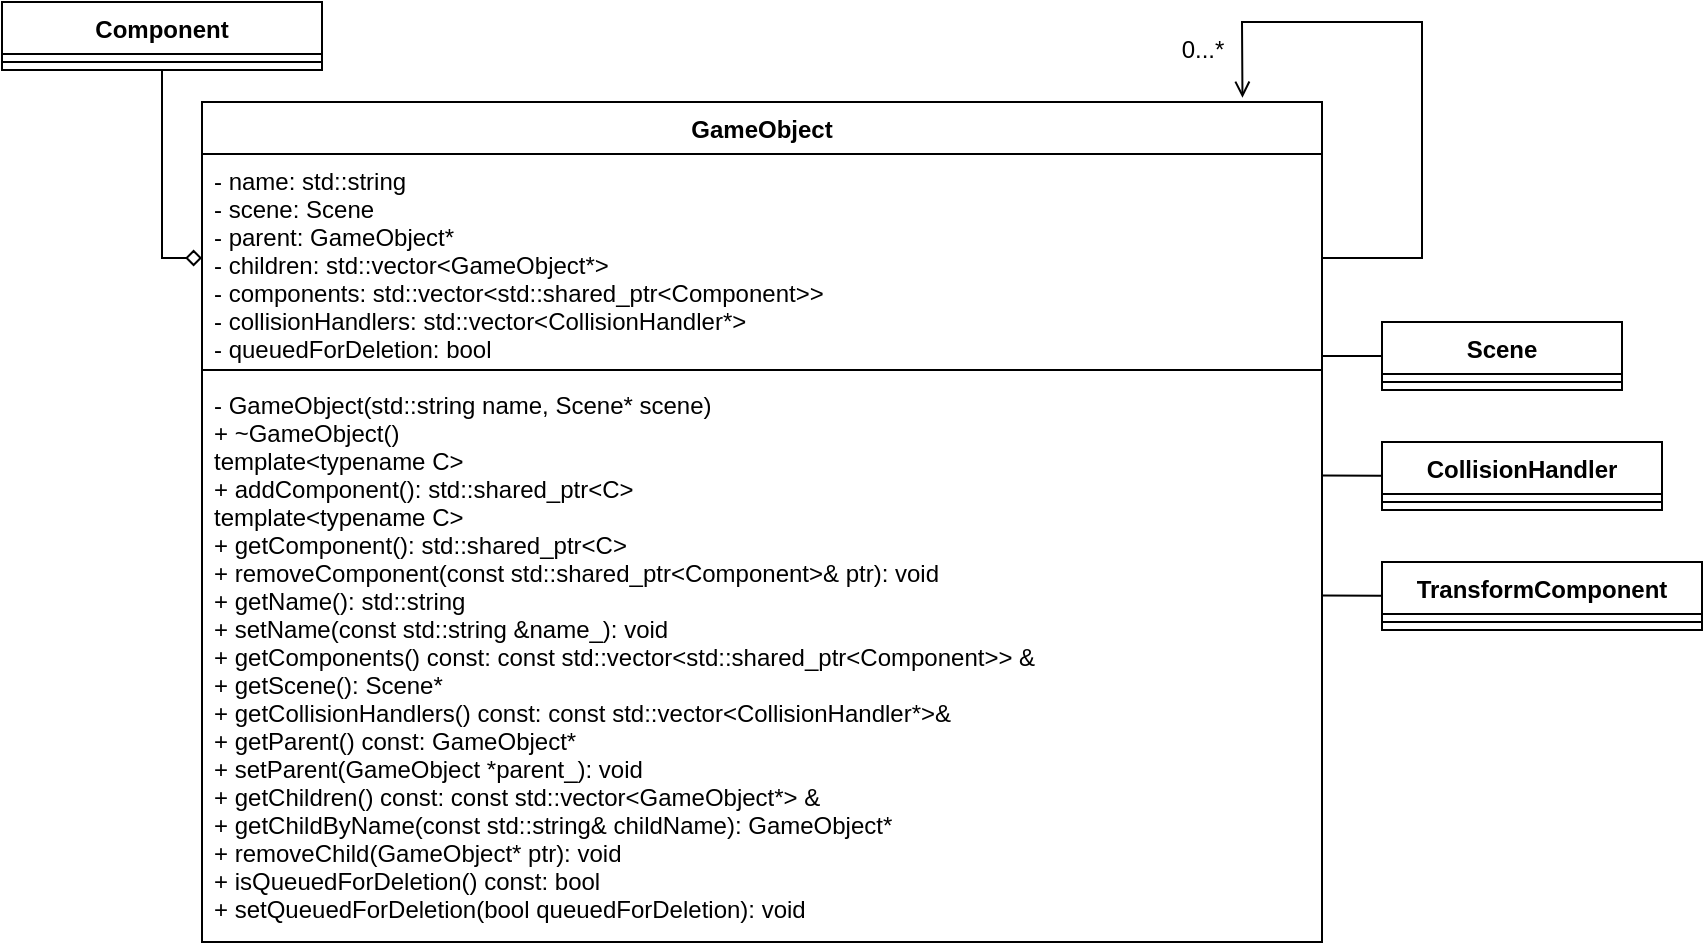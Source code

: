 <mxfile version="14.1.8" type="device"><diagram id="rOZXwkjMzgQY1PxvVExi" name="Page-1"><mxGraphModel dx="1422" dy="1991" grid="1" gridSize="10" guides="1" tooltips="1" connect="1" arrows="1" fold="1" page="1" pageScale="1" pageWidth="827" pageHeight="1169" math="0" shadow="0"><root><mxCell id="0"/><mxCell id="1" parent="0"/><mxCell id="AuNgHQ6UdYxW1oPfIgAn-1" value="Component" style="swimlane;fontStyle=1;align=center;verticalAlign=top;childLayout=stackLayout;horizontal=1;startSize=26;horizontalStack=0;resizeParent=1;resizeParentMax=0;resizeLast=0;collapsible=1;marginBottom=0;" parent="1" vertex="1"><mxGeometry x="80" y="-920" width="160" height="34" as="geometry"/></mxCell><mxCell id="AuNgHQ6UdYxW1oPfIgAn-3" value="" style="line;strokeWidth=1;fillColor=none;align=left;verticalAlign=middle;spacingTop=-1;spacingLeft=3;spacingRight=3;rotatable=0;labelPosition=right;points=[];portConstraint=eastwest;" parent="AuNgHQ6UdYxW1oPfIgAn-1" vertex="1"><mxGeometry y="26" width="160" height="8" as="geometry"/></mxCell><mxCell id="AuNgHQ6UdYxW1oPfIgAn-5" value="GameObject" style="swimlane;fontStyle=1;align=center;verticalAlign=top;childLayout=stackLayout;horizontal=1;startSize=26;horizontalStack=0;resizeParent=1;resizeParentMax=0;resizeLast=0;collapsible=1;marginBottom=0;" parent="1" vertex="1"><mxGeometry x="180" y="-870" width="560" height="420" as="geometry"/></mxCell><mxCell id="AuNgHQ6UdYxW1oPfIgAn-6" value="- name: std::string&#10;- scene: Scene&#10;- parent: GameObject* &#10;- children: std::vector&lt;GameObject*&gt; &#10;- components: std::vector&lt;std::shared_ptr&lt;Component&gt;&gt; &#10;- collisionHandlers: std::vector&lt;CollisionHandler*&gt; &#10;- queuedForDeletion: bool &#10;&#10;&#10; " style="text;strokeColor=none;fillColor=none;align=left;verticalAlign=top;spacingLeft=4;spacingRight=4;overflow=hidden;rotatable=0;points=[[0,0.5],[1,0.5]];portConstraint=eastwest;" parent="AuNgHQ6UdYxW1oPfIgAn-5" vertex="1"><mxGeometry y="26" width="560" height="104" as="geometry"/></mxCell><mxCell id="AuNgHQ6UdYxW1oPfIgAn-7" value="" style="line;strokeWidth=1;fillColor=none;align=left;verticalAlign=middle;spacingTop=-1;spacingLeft=3;spacingRight=3;rotatable=0;labelPosition=right;points=[];portConstraint=eastwest;" parent="AuNgHQ6UdYxW1oPfIgAn-5" vertex="1"><mxGeometry y="130" width="560" height="8" as="geometry"/></mxCell><mxCell id="AuNgHQ6UdYxW1oPfIgAn-8" value="- GameObject(std::string name, Scene* scene)&#10;+ ~GameObject()&#10;template&lt;typename C&gt;&#10;+ addComponent(): std::shared_ptr&lt;C&gt; &#10;template&lt;typename C&gt;&#10;+ getComponent(): std::shared_ptr&lt;C&gt;&#10;+ removeComponent(const std::shared_ptr&lt;Component&gt;&amp; ptr): void &#10;+ getName(): std::string &#10;+ setName(const std::string &amp;name_): void &#10;+ getComponents() const: const std::vector&lt;std::shared_ptr&lt;Component&gt;&gt; &amp;&#10;+ getScene(): Scene*&#10;+ getCollisionHandlers() const: const std::vector&lt;CollisionHandler*&gt;&amp;&#10;+ getParent() const: GameObject*&#10;+ setParent(GameObject *parent_): void &#10;+ getChildren() const: const std::vector&lt;GameObject*&gt; &amp;&#10;+ getChildByName(const std::string&amp; childName): GameObject* &#10;+ removeChild(GameObject* ptr): void&#10;+ isQueuedForDeletion() const: bool &#10;+ setQueuedForDeletion(bool queuedForDeletion): void " style="text;strokeColor=none;fillColor=none;align=left;verticalAlign=top;spacingLeft=4;spacingRight=4;overflow=hidden;rotatable=0;points=[[0,0.5],[1,0.5]];portConstraint=eastwest;fontStyle=0" parent="AuNgHQ6UdYxW1oPfIgAn-5" vertex="1"><mxGeometry y="138" width="560" height="282" as="geometry"/></mxCell><mxCell id="hTYxzPWKRcRI4BGm2SNm-2" value="" style="endArrow=open;html=1;exitX=1;exitY=0.5;exitDx=0;exitDy=0;rounded=0;entryX=0.929;entryY=-0.005;entryDx=0;entryDy=0;entryPerimeter=0;endFill=0;" edge="1" parent="AuNgHQ6UdYxW1oPfIgAn-5" source="AuNgHQ6UdYxW1oPfIgAn-6" target="AuNgHQ6UdYxW1oPfIgAn-5"><mxGeometry width="50" height="50" relative="1" as="geometry"><mxPoint x="450" y="70" as="sourcePoint"/><mxPoint x="520" y="-50" as="targetPoint"/><Array as="points"><mxPoint x="610" y="78"/><mxPoint x="610" y="-40"/><mxPoint x="520" y="-40"/></Array></mxGeometry></mxCell><mxCell id="AuNgHQ6UdYxW1oPfIgAn-9" style="edgeStyle=orthogonalEdgeStyle;rounded=0;orthogonalLoop=1;jettySize=auto;html=1;exitX=0;exitY=0.5;exitDx=0;exitDy=0;endArrow=none;endFill=0;startArrow=diamond;startFill=0;entryX=0.5;entryY=1;entryDx=0;entryDy=0;" parent="1" source="AuNgHQ6UdYxW1oPfIgAn-6" target="AuNgHQ6UdYxW1oPfIgAn-1" edge="1"><mxGeometry relative="1" as="geometry"><mxPoint x="158" y="-880" as="targetPoint"/></mxGeometry></mxCell><mxCell id="AuNgHQ6UdYxW1oPfIgAn-10" value="Scene" style="swimlane;fontStyle=1;align=center;verticalAlign=top;childLayout=stackLayout;horizontal=1;startSize=26;horizontalStack=0;resizeParent=1;resizeParentMax=0;resizeLast=0;collapsible=1;marginBottom=0;" parent="1" vertex="1"><mxGeometry x="770" y="-760" width="120" height="34" as="geometry"/></mxCell><mxCell id="AuNgHQ6UdYxW1oPfIgAn-12" value="" style="line;strokeWidth=1;fillColor=none;align=left;verticalAlign=middle;spacingTop=-1;spacingLeft=3;spacingRight=3;rotatable=0;labelPosition=right;points=[];portConstraint=eastwest;" parent="AuNgHQ6UdYxW1oPfIgAn-10" vertex="1"><mxGeometry y="26" width="120" height="8" as="geometry"/></mxCell><mxCell id="AuNgHQ6UdYxW1oPfIgAn-16" value="TransformComponent" style="swimlane;fontStyle=1;align=center;verticalAlign=top;childLayout=stackLayout;horizontal=1;startSize=26;horizontalStack=0;resizeParent=1;resizeParentMax=0;resizeLast=0;collapsible=1;marginBottom=0;" parent="1" vertex="1"><mxGeometry x="770" y="-640" width="160" height="34" as="geometry"/></mxCell><mxCell id="AuNgHQ6UdYxW1oPfIgAn-18" value="" style="line;strokeWidth=1;fillColor=none;align=left;verticalAlign=middle;spacingTop=-1;spacingLeft=3;spacingRight=3;rotatable=0;labelPosition=right;points=[];portConstraint=eastwest;" parent="AuNgHQ6UdYxW1oPfIgAn-16" vertex="1"><mxGeometry y="26" width="160" height="8" as="geometry"/></mxCell><mxCell id="AuNgHQ6UdYxW1oPfIgAn-20" value="CollisionHandler" style="swimlane;fontStyle=1;align=center;verticalAlign=top;childLayout=stackLayout;horizontal=1;startSize=26;horizontalStack=0;resizeParent=1;resizeParentMax=0;resizeLast=0;collapsible=1;marginBottom=0;" parent="1" vertex="1"><mxGeometry x="770" y="-700" width="140" height="34" as="geometry"/></mxCell><mxCell id="AuNgHQ6UdYxW1oPfIgAn-22" value="" style="line;strokeWidth=1;fillColor=none;align=left;verticalAlign=middle;spacingTop=-1;spacingLeft=3;spacingRight=3;rotatable=0;labelPosition=right;points=[];portConstraint=eastwest;" parent="AuNgHQ6UdYxW1oPfIgAn-20" vertex="1"><mxGeometry y="26" width="140" height="8" as="geometry"/></mxCell><mxCell id="hTYxzPWKRcRI4BGm2SNm-3" value="0...*" style="text;html=1;align=center;verticalAlign=middle;resizable=0;points=[];autosize=1;" vertex="1" parent="1"><mxGeometry x="660" y="-906" width="40" height="20" as="geometry"/></mxCell><mxCell id="hTYxzPWKRcRI4BGm2SNm-4" value="" style="endArrow=none;html=1;exitX=1;exitY=0.971;exitDx=0;exitDy=0;exitPerimeter=0;entryX=0;entryY=0.5;entryDx=0;entryDy=0;" edge="1" parent="1" source="AuNgHQ6UdYxW1oPfIgAn-6" target="AuNgHQ6UdYxW1oPfIgAn-10"><mxGeometry width="50" height="50" relative="1" as="geometry"><mxPoint x="850" y="-700" as="sourcePoint"/><mxPoint x="900" y="-750" as="targetPoint"/></mxGeometry></mxCell><mxCell id="hTYxzPWKRcRI4BGm2SNm-5" value="" style="endArrow=none;html=1;exitX=1;exitY=0.971;exitDx=0;exitDy=0;exitPerimeter=0;entryX=0;entryY=0.5;entryDx=0;entryDy=0;" edge="1" parent="1"><mxGeometry width="50" height="50" relative="1" as="geometry"><mxPoint x="740" y="-683.196" as="sourcePoint"/><mxPoint x="770" y="-683.18" as="targetPoint"/></mxGeometry></mxCell><mxCell id="hTYxzPWKRcRI4BGm2SNm-6" value="" style="endArrow=none;html=1;exitX=1;exitY=0.971;exitDx=0;exitDy=0;exitPerimeter=0;entryX=0;entryY=0.5;entryDx=0;entryDy=0;" edge="1" parent="1"><mxGeometry width="50" height="50" relative="1" as="geometry"><mxPoint x="740" y="-623.196" as="sourcePoint"/><mxPoint x="770" y="-623.18" as="targetPoint"/></mxGeometry></mxCell></root></mxGraphModel></diagram></mxfile>
